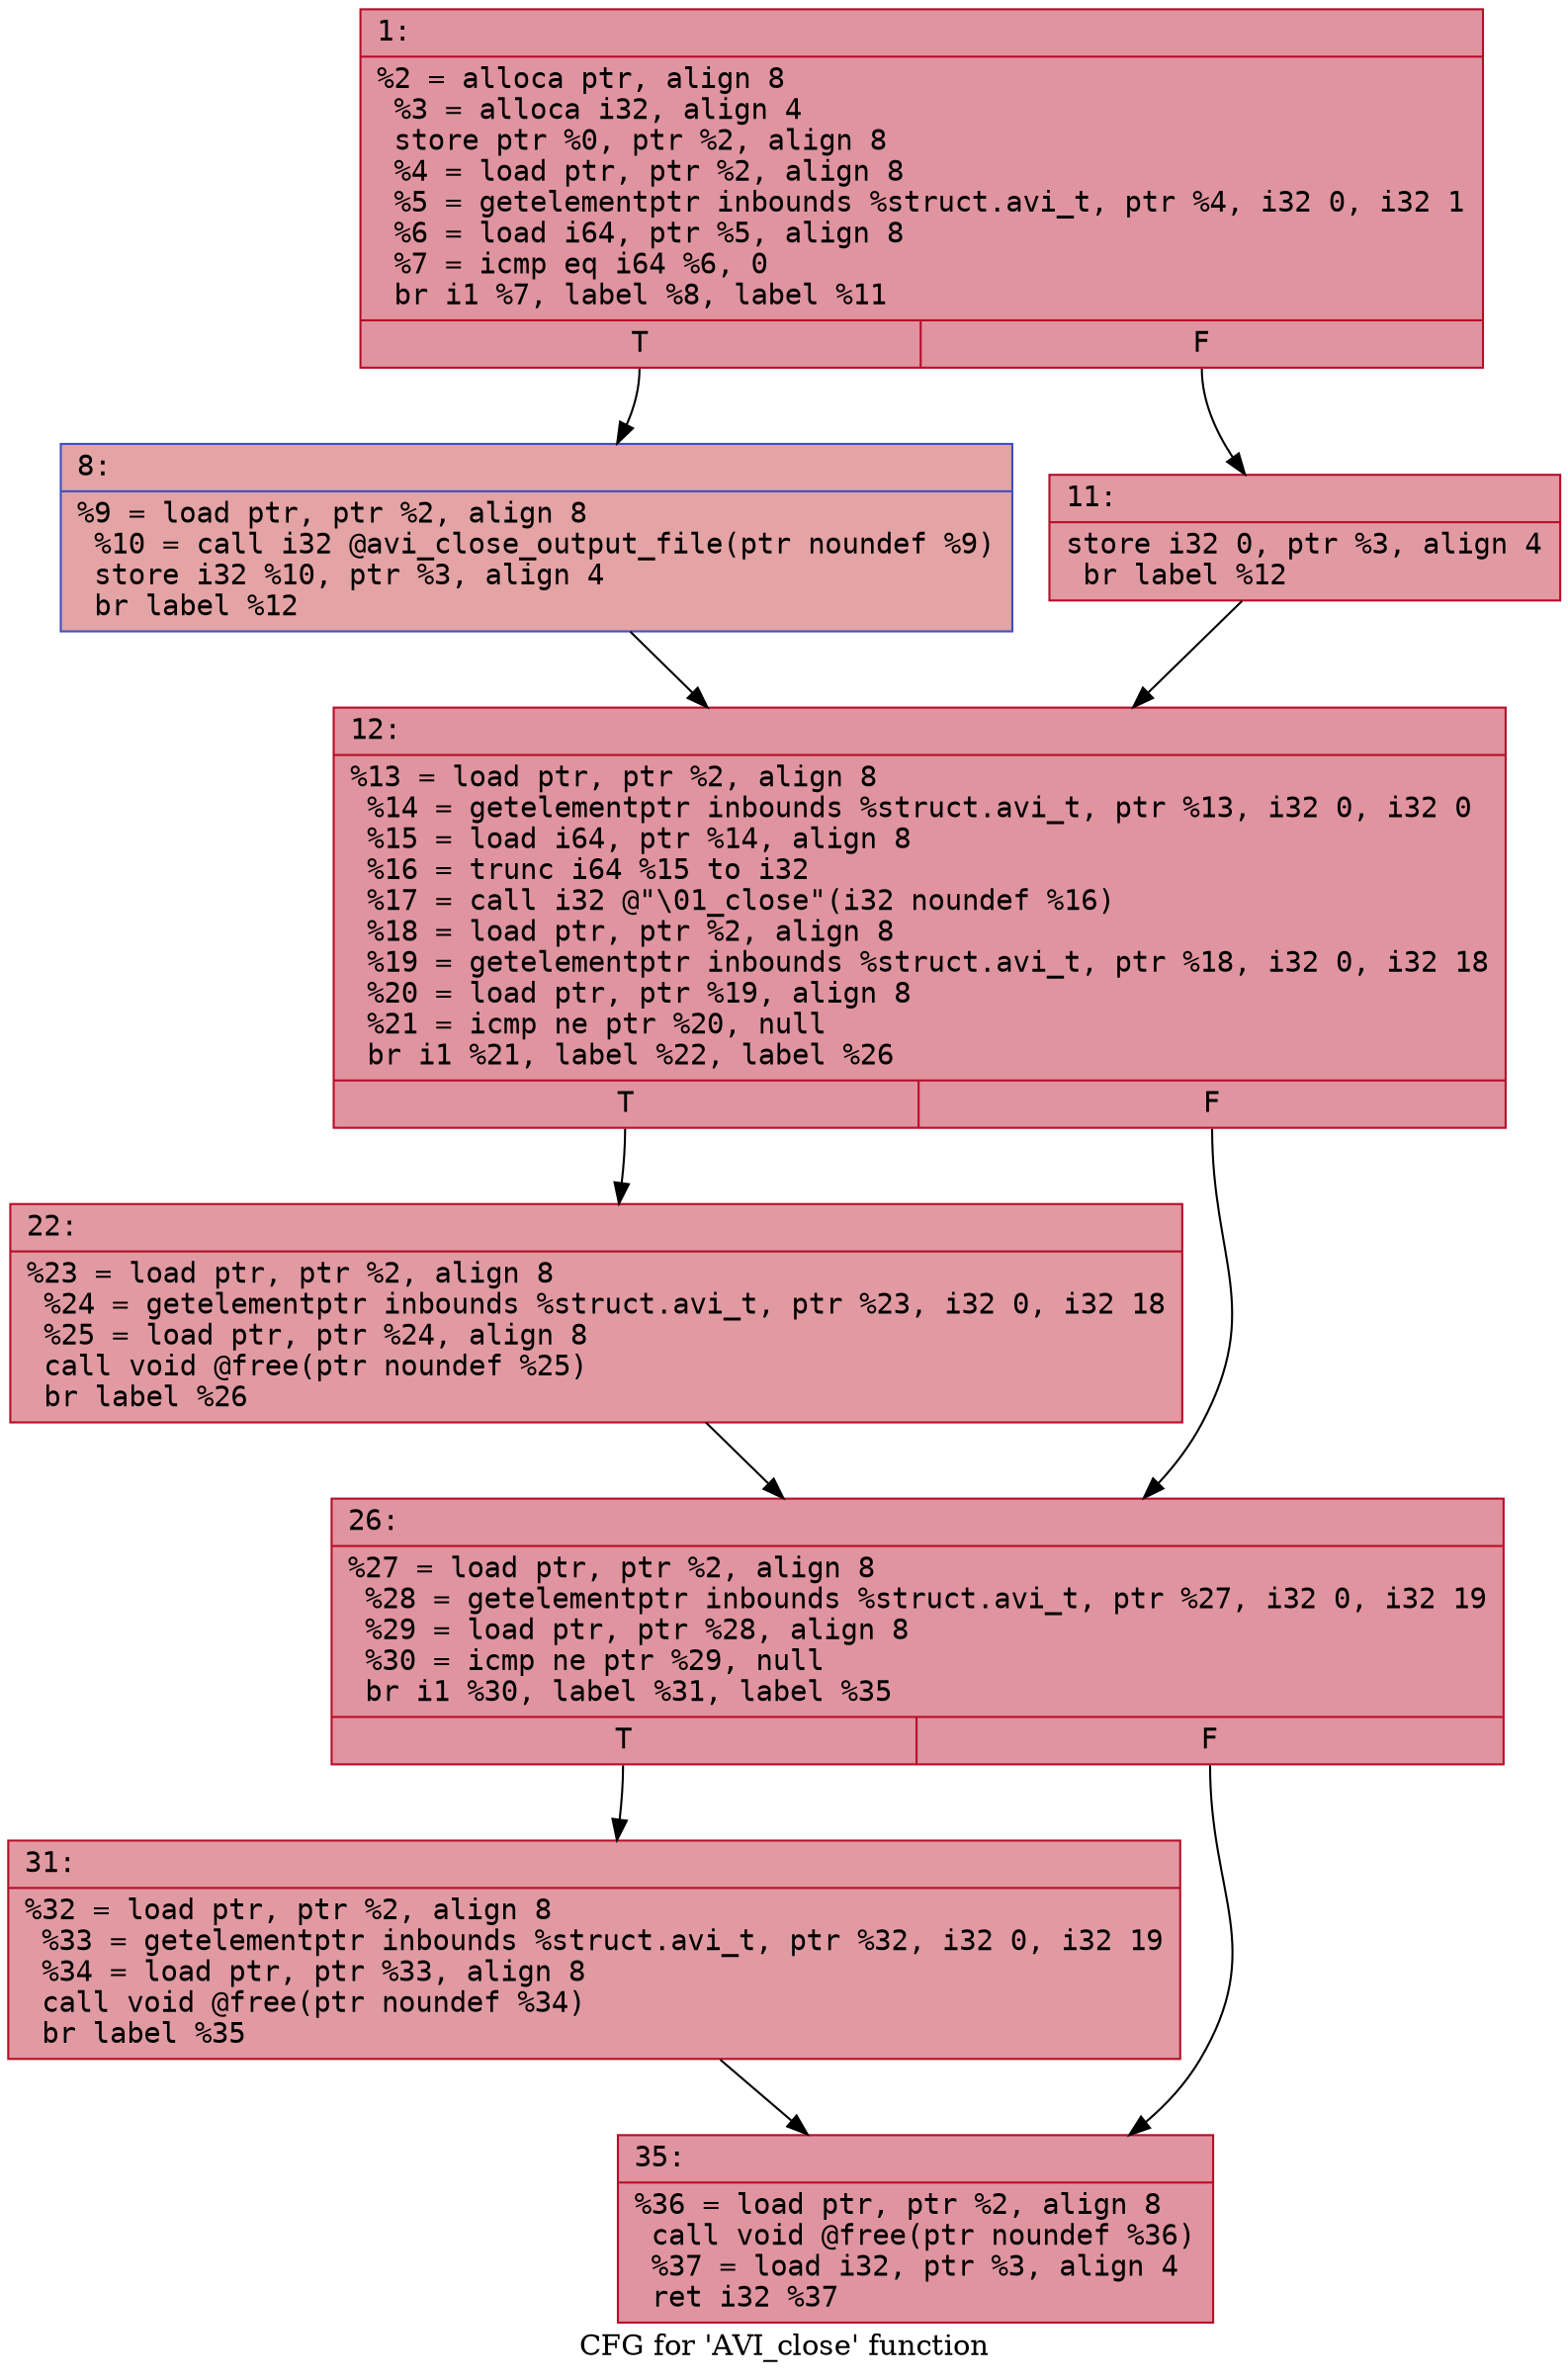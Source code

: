 digraph "CFG for 'AVI_close' function" {
	label="CFG for 'AVI_close' function";

	Node0x600000d48230 [shape=record,color="#b70d28ff", style=filled, fillcolor="#b70d2870" fontname="Courier",label="{1:\l|  %2 = alloca ptr, align 8\l  %3 = alloca i32, align 4\l  store ptr %0, ptr %2, align 8\l  %4 = load ptr, ptr %2, align 8\l  %5 = getelementptr inbounds %struct.avi_t, ptr %4, i32 0, i32 1\l  %6 = load i64, ptr %5, align 8\l  %7 = icmp eq i64 %6, 0\l  br i1 %7, label %8, label %11\l|{<s0>T|<s1>F}}"];
	Node0x600000d48230:s0 -> Node0x600000d48280[tooltip="1 -> 8\nProbability 37.50%" ];
	Node0x600000d48230:s1 -> Node0x600000d482d0[tooltip="1 -> 11\nProbability 62.50%" ];
	Node0x600000d48280 [shape=record,color="#3d50c3ff", style=filled, fillcolor="#c32e3170" fontname="Courier",label="{8:\l|  %9 = load ptr, ptr %2, align 8\l  %10 = call i32 @avi_close_output_file(ptr noundef %9)\l  store i32 %10, ptr %3, align 4\l  br label %12\l}"];
	Node0x600000d48280 -> Node0x600000d48320[tooltip="8 -> 12\nProbability 100.00%" ];
	Node0x600000d482d0 [shape=record,color="#b70d28ff", style=filled, fillcolor="#bb1b2c70" fontname="Courier",label="{11:\l|  store i32 0, ptr %3, align 4\l  br label %12\l}"];
	Node0x600000d482d0 -> Node0x600000d48320[tooltip="11 -> 12\nProbability 100.00%" ];
	Node0x600000d48320 [shape=record,color="#b70d28ff", style=filled, fillcolor="#b70d2870" fontname="Courier",label="{12:\l|  %13 = load ptr, ptr %2, align 8\l  %14 = getelementptr inbounds %struct.avi_t, ptr %13, i32 0, i32 0\l  %15 = load i64, ptr %14, align 8\l  %16 = trunc i64 %15 to i32\l  %17 = call i32 @\"\\01_close\"(i32 noundef %16)\l  %18 = load ptr, ptr %2, align 8\l  %19 = getelementptr inbounds %struct.avi_t, ptr %18, i32 0, i32 18\l  %20 = load ptr, ptr %19, align 8\l  %21 = icmp ne ptr %20, null\l  br i1 %21, label %22, label %26\l|{<s0>T|<s1>F}}"];
	Node0x600000d48320:s0 -> Node0x600000d48370[tooltip="12 -> 22\nProbability 62.50%" ];
	Node0x600000d48320:s1 -> Node0x600000d483c0[tooltip="12 -> 26\nProbability 37.50%" ];
	Node0x600000d48370 [shape=record,color="#b70d28ff", style=filled, fillcolor="#bb1b2c70" fontname="Courier",label="{22:\l|  %23 = load ptr, ptr %2, align 8\l  %24 = getelementptr inbounds %struct.avi_t, ptr %23, i32 0, i32 18\l  %25 = load ptr, ptr %24, align 8\l  call void @free(ptr noundef %25)\l  br label %26\l}"];
	Node0x600000d48370 -> Node0x600000d483c0[tooltip="22 -> 26\nProbability 100.00%" ];
	Node0x600000d483c0 [shape=record,color="#b70d28ff", style=filled, fillcolor="#b70d2870" fontname="Courier",label="{26:\l|  %27 = load ptr, ptr %2, align 8\l  %28 = getelementptr inbounds %struct.avi_t, ptr %27, i32 0, i32 19\l  %29 = load ptr, ptr %28, align 8\l  %30 = icmp ne ptr %29, null\l  br i1 %30, label %31, label %35\l|{<s0>T|<s1>F}}"];
	Node0x600000d483c0:s0 -> Node0x600000d48410[tooltip="26 -> 31\nProbability 62.50%" ];
	Node0x600000d483c0:s1 -> Node0x600000d48460[tooltip="26 -> 35\nProbability 37.50%" ];
	Node0x600000d48410 [shape=record,color="#b70d28ff", style=filled, fillcolor="#bb1b2c70" fontname="Courier",label="{31:\l|  %32 = load ptr, ptr %2, align 8\l  %33 = getelementptr inbounds %struct.avi_t, ptr %32, i32 0, i32 19\l  %34 = load ptr, ptr %33, align 8\l  call void @free(ptr noundef %34)\l  br label %35\l}"];
	Node0x600000d48410 -> Node0x600000d48460[tooltip="31 -> 35\nProbability 100.00%" ];
	Node0x600000d48460 [shape=record,color="#b70d28ff", style=filled, fillcolor="#b70d2870" fontname="Courier",label="{35:\l|  %36 = load ptr, ptr %2, align 8\l  call void @free(ptr noundef %36)\l  %37 = load i32, ptr %3, align 4\l  ret i32 %37\l}"];
}
